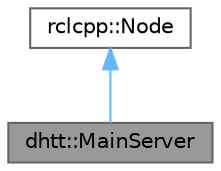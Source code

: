 digraph "dhtt::MainServer"
{
 // LATEX_PDF_SIZE
  bgcolor="transparent";
  edge [fontname=Helvetica,fontsize=10,labelfontname=Helvetica,labelfontsize=10];
  node [fontname=Helvetica,fontsize=10,shape=box,height=0.2,width=0.4];
  Node1 [label="dhtt::MainServer",height=0.2,width=0.4,color="gray40", fillcolor="grey60", style="filled", fontcolor="black",tooltip="main communication to manipulate and get information from the dHTT"];
  Node2 -> Node1 [dir="back",color="steelblue1",style="solid"];
  Node2 [label="rclcpp::Node",height=0.2,width=0.4,color="gray40", fillcolor="white", style="filled",tooltip=" "];
}
